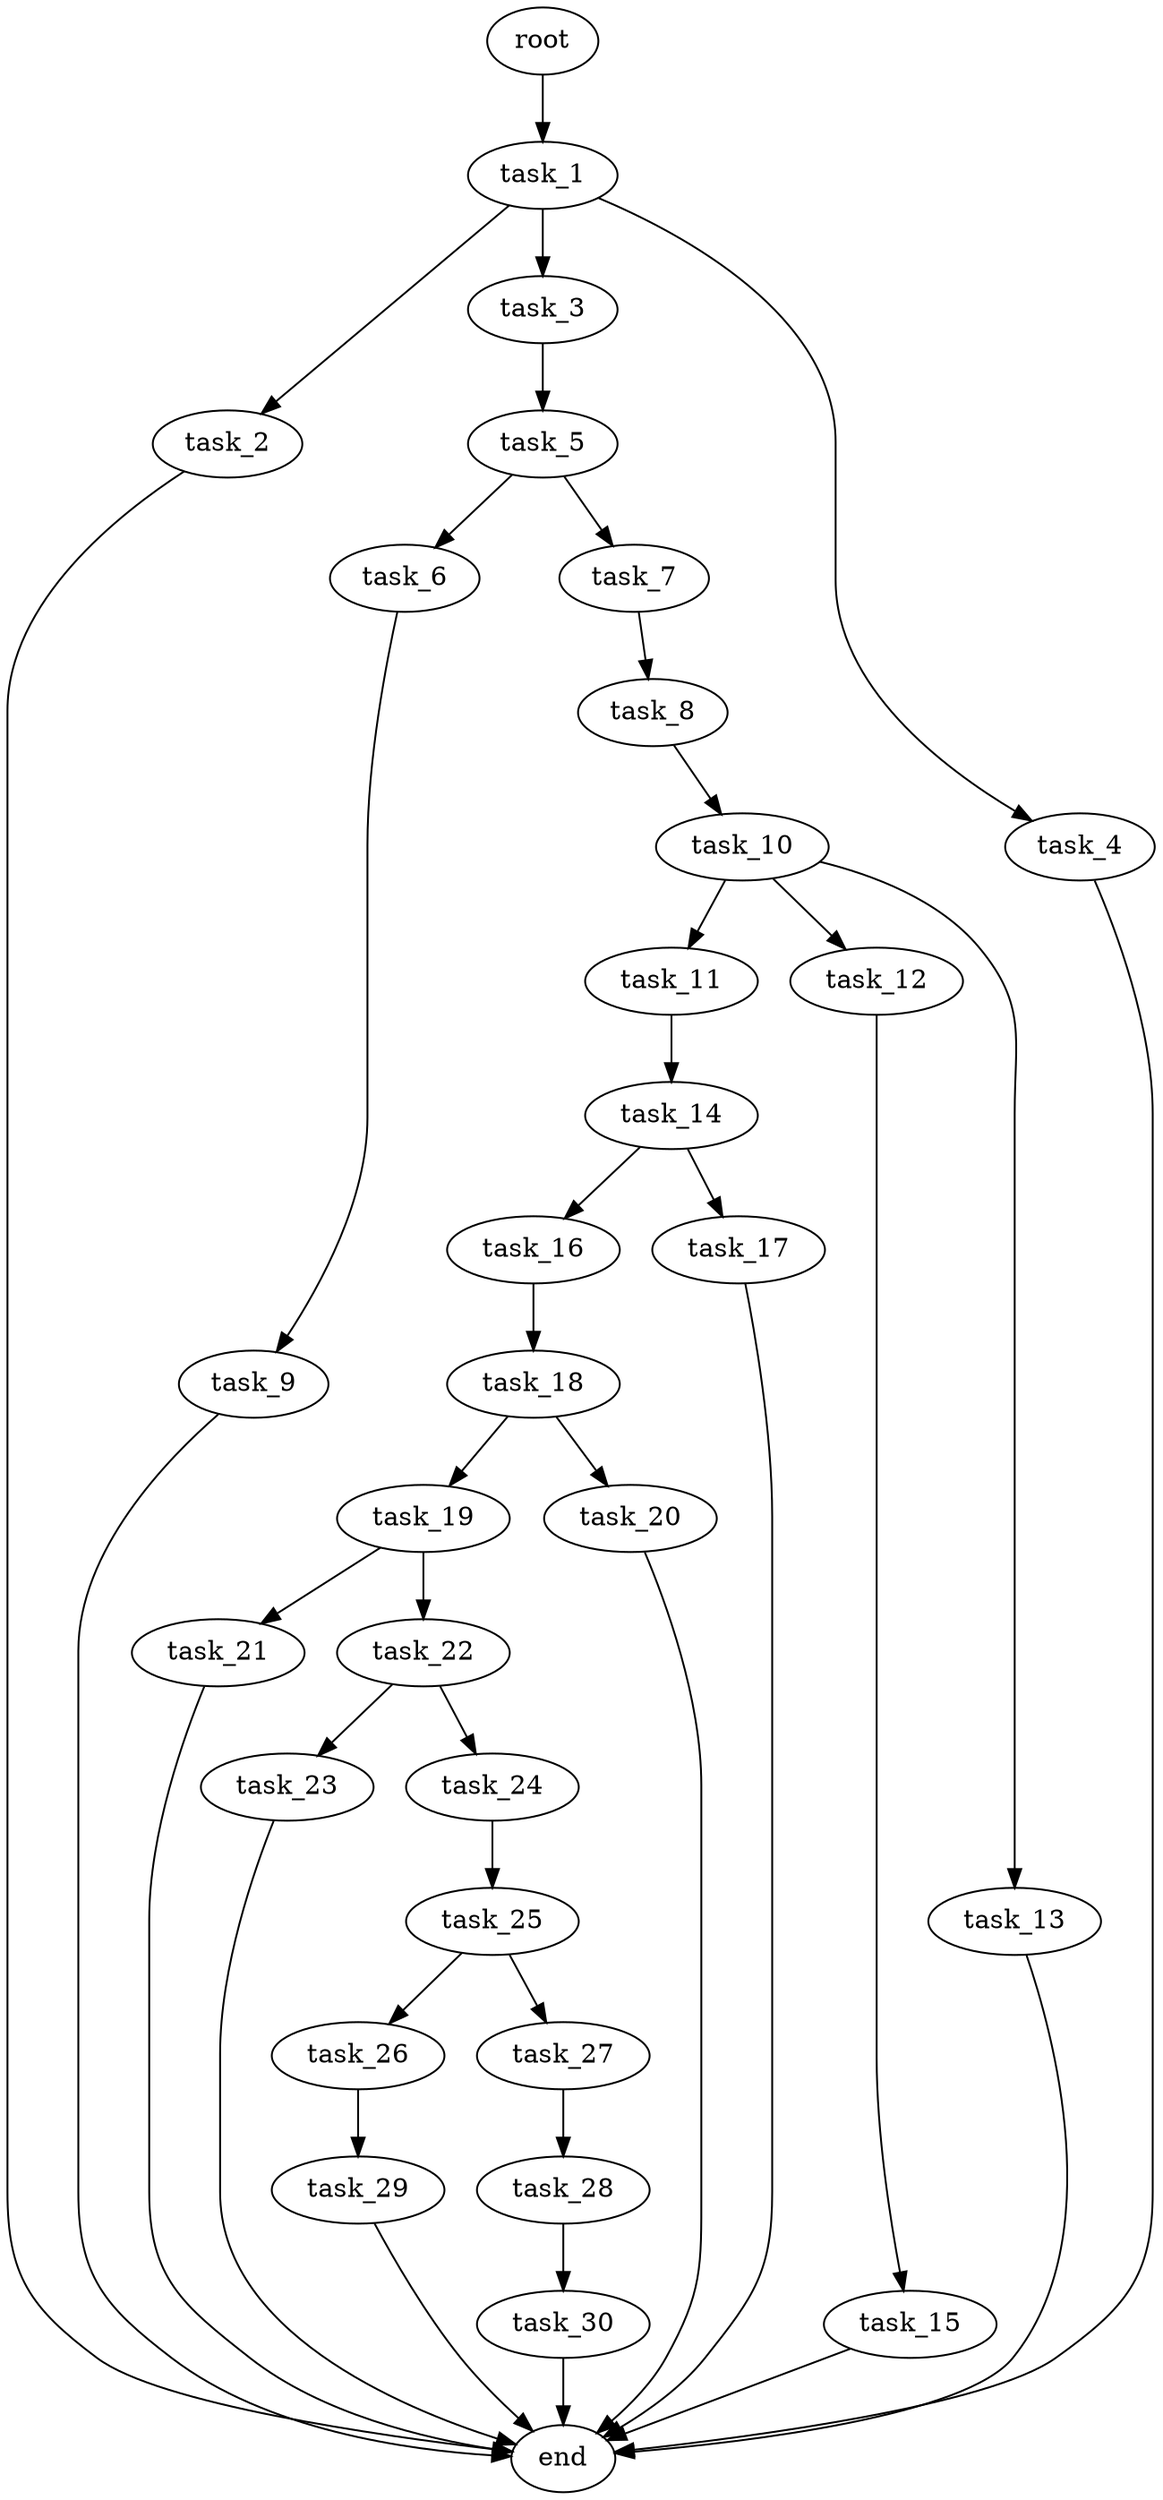 digraph G {
  root [size="0.000000e+00"];
  task_1 [size="6.165507e+09"];
  task_2 [size="3.238002e+09"];
  task_3 [size="9.863693e+09"];
  task_4 [size="9.389752e+09"];
  task_5 [size="7.428621e+09"];
  task_6 [size="7.367456e+09"];
  task_7 [size="3.165836e+09"];
  task_8 [size="1.505912e+09"];
  task_9 [size="4.587132e+09"];
  task_10 [size="1.475718e+09"];
  task_11 [size="8.643149e+09"];
  task_12 [size="1.136955e+09"];
  task_13 [size="9.699791e+09"];
  task_14 [size="4.064460e+09"];
  task_15 [size="5.207396e+09"];
  task_16 [size="3.776524e+07"];
  task_17 [size="4.506139e+09"];
  task_18 [size="8.325276e+09"];
  task_19 [size="1.258046e+09"];
  task_20 [size="4.493837e+09"];
  task_21 [size="9.694606e+09"];
  task_22 [size="9.753631e+08"];
  task_23 [size="2.187009e+09"];
  task_24 [size="9.790341e+09"];
  task_25 [size="4.202341e+09"];
  task_26 [size="5.461316e+09"];
  task_27 [size="1.661844e+09"];
  task_28 [size="3.776188e+09"];
  task_29 [size="3.481507e+09"];
  task_30 [size="9.523816e+09"];
  end [size="0.000000e+00"];

  root -> task_1 [size="1.000000e-12"];
  task_1 -> task_2 [size="3.238002e+08"];
  task_1 -> task_3 [size="9.863693e+08"];
  task_1 -> task_4 [size="9.389752e+08"];
  task_2 -> end [size="1.000000e-12"];
  task_3 -> task_5 [size="7.428621e+08"];
  task_4 -> end [size="1.000000e-12"];
  task_5 -> task_6 [size="7.367456e+08"];
  task_5 -> task_7 [size="3.165836e+08"];
  task_6 -> task_9 [size="4.587132e+08"];
  task_7 -> task_8 [size="1.505912e+08"];
  task_8 -> task_10 [size="1.475718e+08"];
  task_9 -> end [size="1.000000e-12"];
  task_10 -> task_11 [size="8.643149e+08"];
  task_10 -> task_12 [size="1.136955e+08"];
  task_10 -> task_13 [size="9.699791e+08"];
  task_11 -> task_14 [size="4.064460e+08"];
  task_12 -> task_15 [size="5.207396e+08"];
  task_13 -> end [size="1.000000e-12"];
  task_14 -> task_16 [size="3.776524e+06"];
  task_14 -> task_17 [size="4.506139e+08"];
  task_15 -> end [size="1.000000e-12"];
  task_16 -> task_18 [size="8.325276e+08"];
  task_17 -> end [size="1.000000e-12"];
  task_18 -> task_19 [size="1.258046e+08"];
  task_18 -> task_20 [size="4.493837e+08"];
  task_19 -> task_21 [size="9.694606e+08"];
  task_19 -> task_22 [size="9.753631e+07"];
  task_20 -> end [size="1.000000e-12"];
  task_21 -> end [size="1.000000e-12"];
  task_22 -> task_23 [size="2.187009e+08"];
  task_22 -> task_24 [size="9.790341e+08"];
  task_23 -> end [size="1.000000e-12"];
  task_24 -> task_25 [size="4.202341e+08"];
  task_25 -> task_26 [size="5.461316e+08"];
  task_25 -> task_27 [size="1.661844e+08"];
  task_26 -> task_29 [size="3.481507e+08"];
  task_27 -> task_28 [size="3.776188e+08"];
  task_28 -> task_30 [size="9.523816e+08"];
  task_29 -> end [size="1.000000e-12"];
  task_30 -> end [size="1.000000e-12"];
}
